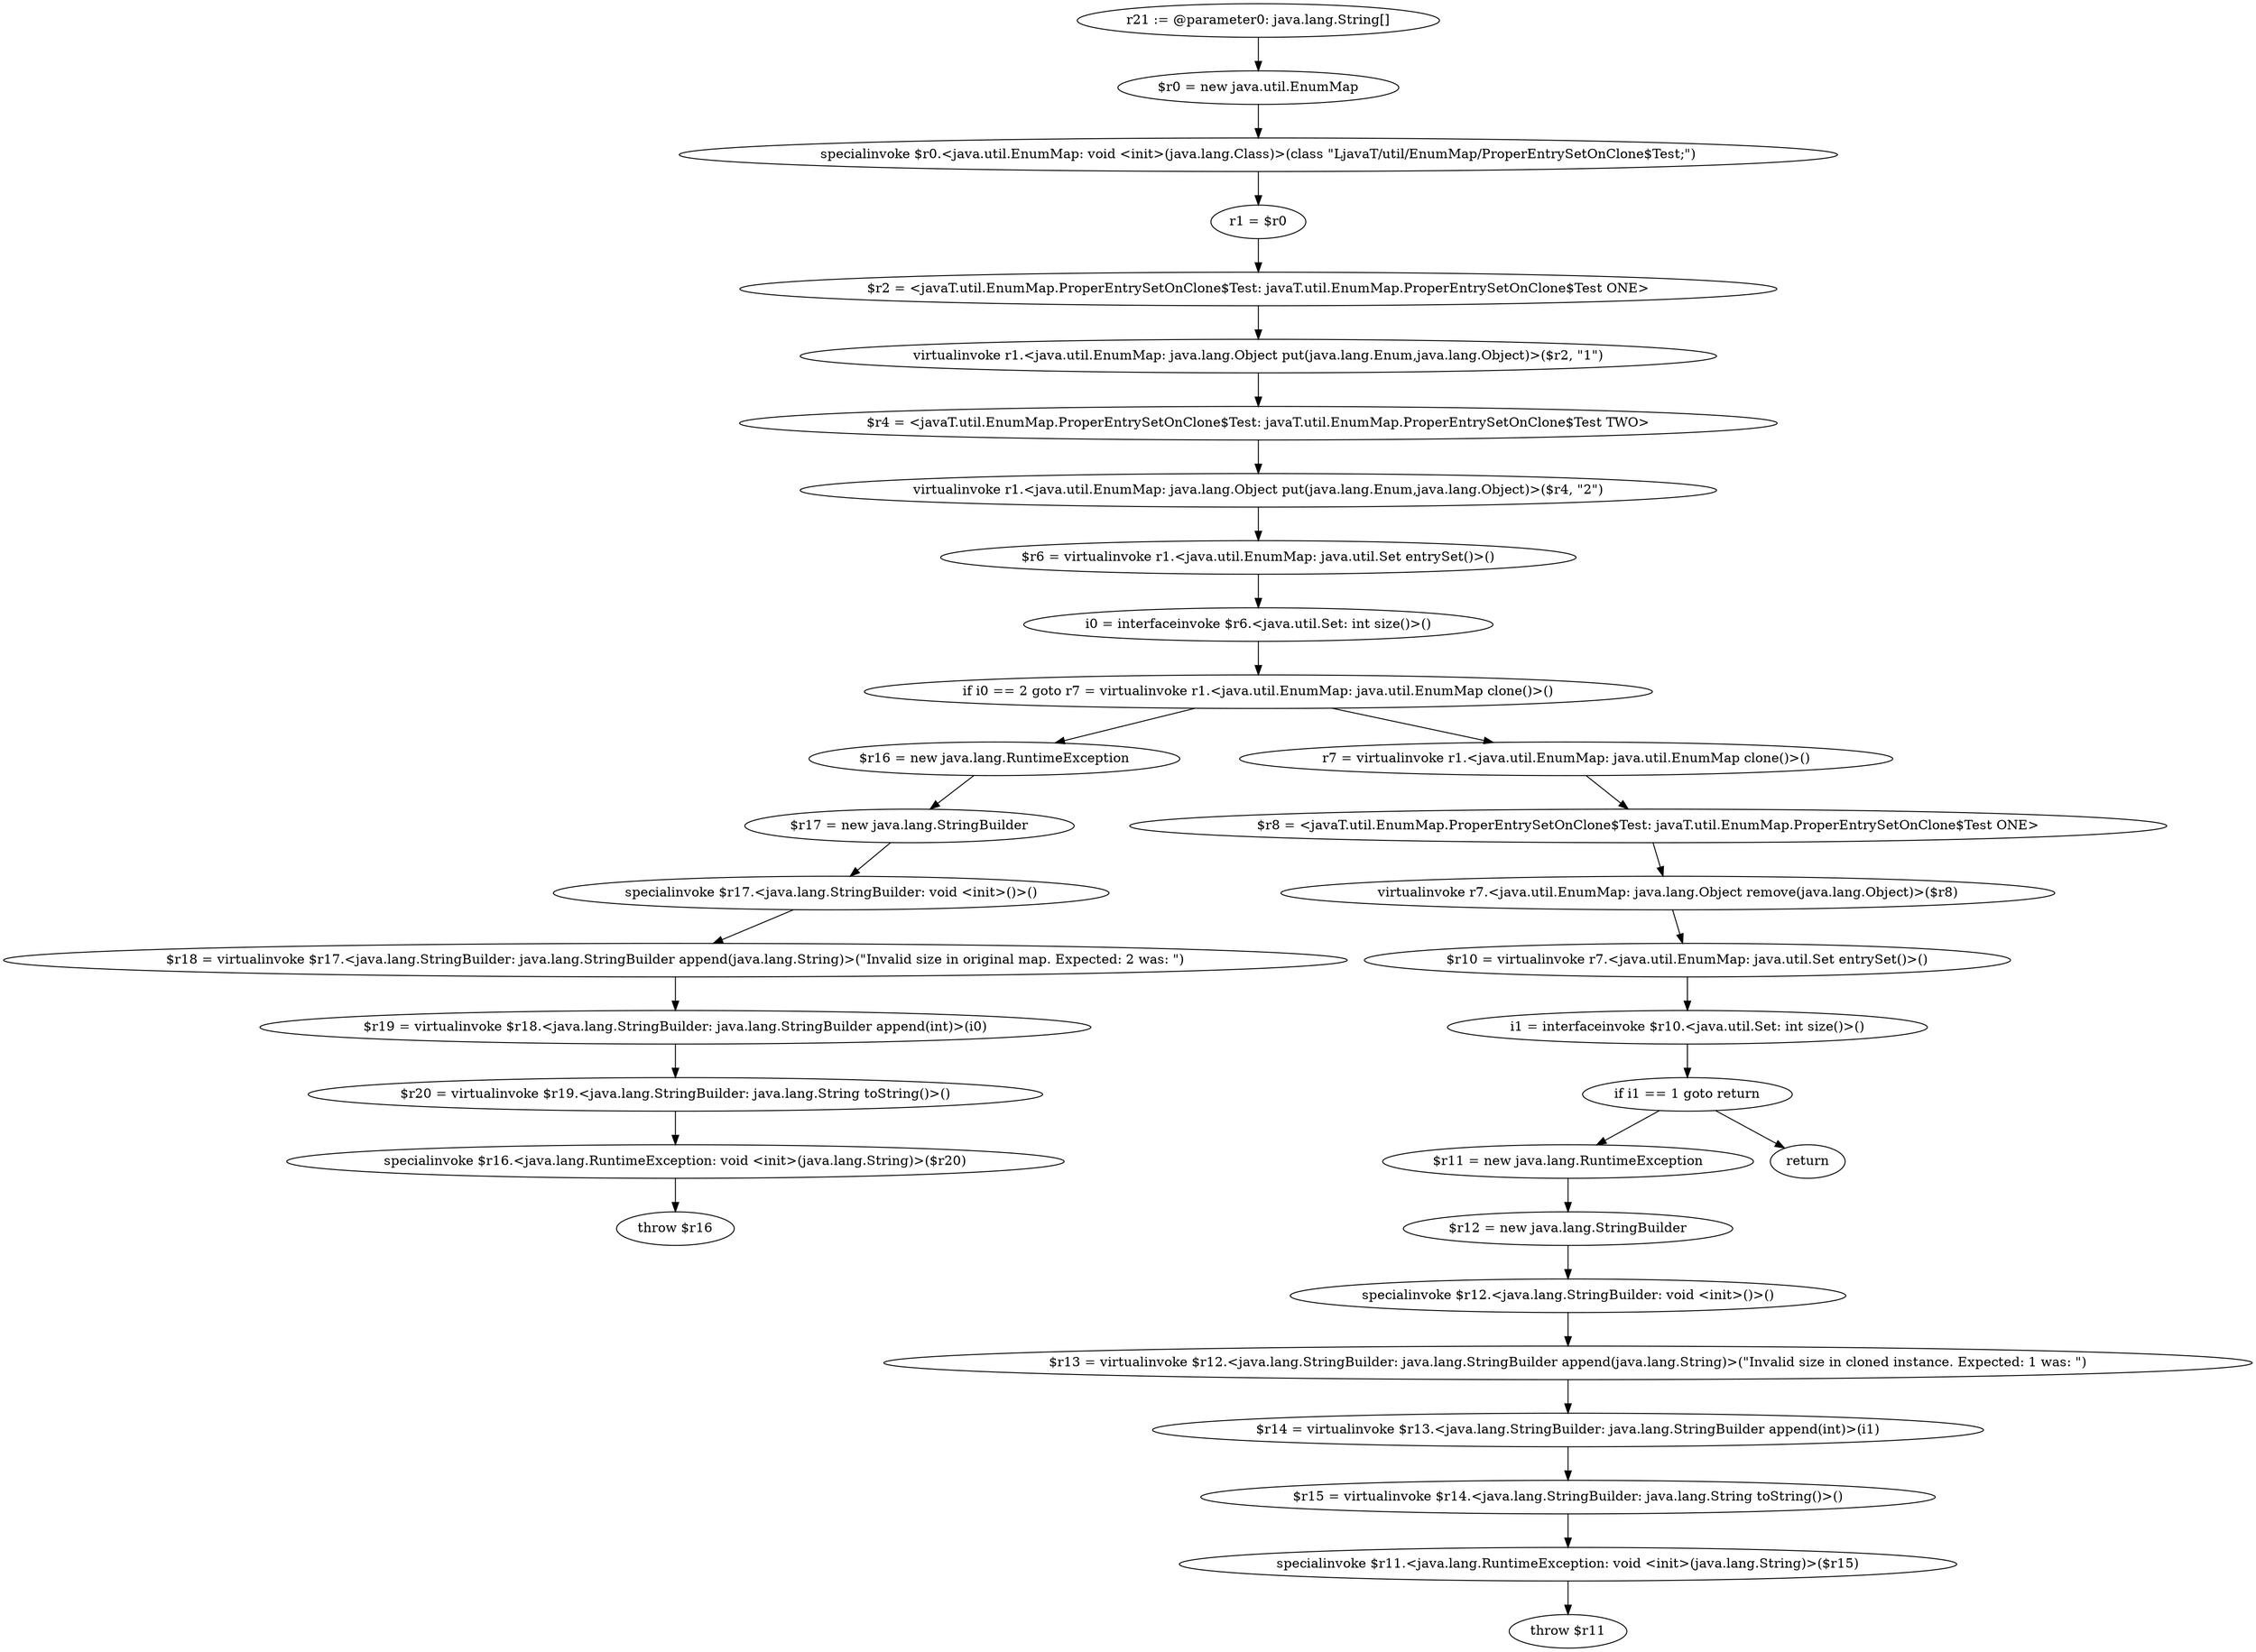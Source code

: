 digraph "unitGraph" {
    "r21 := @parameter0: java.lang.String[]"
    "$r0 = new java.util.EnumMap"
    "specialinvoke $r0.<java.util.EnumMap: void <init>(java.lang.Class)>(class \"LjavaT/util/EnumMap/ProperEntrySetOnClone$Test;\")"
    "r1 = $r0"
    "$r2 = <javaT.util.EnumMap.ProperEntrySetOnClone$Test: javaT.util.EnumMap.ProperEntrySetOnClone$Test ONE>"
    "virtualinvoke r1.<java.util.EnumMap: java.lang.Object put(java.lang.Enum,java.lang.Object)>($r2, \"1\")"
    "$r4 = <javaT.util.EnumMap.ProperEntrySetOnClone$Test: javaT.util.EnumMap.ProperEntrySetOnClone$Test TWO>"
    "virtualinvoke r1.<java.util.EnumMap: java.lang.Object put(java.lang.Enum,java.lang.Object)>($r4, \"2\")"
    "$r6 = virtualinvoke r1.<java.util.EnumMap: java.util.Set entrySet()>()"
    "i0 = interfaceinvoke $r6.<java.util.Set: int size()>()"
    "if i0 == 2 goto r7 = virtualinvoke r1.<java.util.EnumMap: java.util.EnumMap clone()>()"
    "$r16 = new java.lang.RuntimeException"
    "$r17 = new java.lang.StringBuilder"
    "specialinvoke $r17.<java.lang.StringBuilder: void <init>()>()"
    "$r18 = virtualinvoke $r17.<java.lang.StringBuilder: java.lang.StringBuilder append(java.lang.String)>(\"Invalid size in original map. Expected: 2 was: \")"
    "$r19 = virtualinvoke $r18.<java.lang.StringBuilder: java.lang.StringBuilder append(int)>(i0)"
    "$r20 = virtualinvoke $r19.<java.lang.StringBuilder: java.lang.String toString()>()"
    "specialinvoke $r16.<java.lang.RuntimeException: void <init>(java.lang.String)>($r20)"
    "throw $r16"
    "r7 = virtualinvoke r1.<java.util.EnumMap: java.util.EnumMap clone()>()"
    "$r8 = <javaT.util.EnumMap.ProperEntrySetOnClone$Test: javaT.util.EnumMap.ProperEntrySetOnClone$Test ONE>"
    "virtualinvoke r7.<java.util.EnumMap: java.lang.Object remove(java.lang.Object)>($r8)"
    "$r10 = virtualinvoke r7.<java.util.EnumMap: java.util.Set entrySet()>()"
    "i1 = interfaceinvoke $r10.<java.util.Set: int size()>()"
    "if i1 == 1 goto return"
    "$r11 = new java.lang.RuntimeException"
    "$r12 = new java.lang.StringBuilder"
    "specialinvoke $r12.<java.lang.StringBuilder: void <init>()>()"
    "$r13 = virtualinvoke $r12.<java.lang.StringBuilder: java.lang.StringBuilder append(java.lang.String)>(\"Invalid size in cloned instance. Expected: 1 was: \")"
    "$r14 = virtualinvoke $r13.<java.lang.StringBuilder: java.lang.StringBuilder append(int)>(i1)"
    "$r15 = virtualinvoke $r14.<java.lang.StringBuilder: java.lang.String toString()>()"
    "specialinvoke $r11.<java.lang.RuntimeException: void <init>(java.lang.String)>($r15)"
    "throw $r11"
    "return"
    "r21 := @parameter0: java.lang.String[]"->"$r0 = new java.util.EnumMap";
    "$r0 = new java.util.EnumMap"->"specialinvoke $r0.<java.util.EnumMap: void <init>(java.lang.Class)>(class \"LjavaT/util/EnumMap/ProperEntrySetOnClone$Test;\")";
    "specialinvoke $r0.<java.util.EnumMap: void <init>(java.lang.Class)>(class \"LjavaT/util/EnumMap/ProperEntrySetOnClone$Test;\")"->"r1 = $r0";
    "r1 = $r0"->"$r2 = <javaT.util.EnumMap.ProperEntrySetOnClone$Test: javaT.util.EnumMap.ProperEntrySetOnClone$Test ONE>";
    "$r2 = <javaT.util.EnumMap.ProperEntrySetOnClone$Test: javaT.util.EnumMap.ProperEntrySetOnClone$Test ONE>"->"virtualinvoke r1.<java.util.EnumMap: java.lang.Object put(java.lang.Enum,java.lang.Object)>($r2, \"1\")";
    "virtualinvoke r1.<java.util.EnumMap: java.lang.Object put(java.lang.Enum,java.lang.Object)>($r2, \"1\")"->"$r4 = <javaT.util.EnumMap.ProperEntrySetOnClone$Test: javaT.util.EnumMap.ProperEntrySetOnClone$Test TWO>";
    "$r4 = <javaT.util.EnumMap.ProperEntrySetOnClone$Test: javaT.util.EnumMap.ProperEntrySetOnClone$Test TWO>"->"virtualinvoke r1.<java.util.EnumMap: java.lang.Object put(java.lang.Enum,java.lang.Object)>($r4, \"2\")";
    "virtualinvoke r1.<java.util.EnumMap: java.lang.Object put(java.lang.Enum,java.lang.Object)>($r4, \"2\")"->"$r6 = virtualinvoke r1.<java.util.EnumMap: java.util.Set entrySet()>()";
    "$r6 = virtualinvoke r1.<java.util.EnumMap: java.util.Set entrySet()>()"->"i0 = interfaceinvoke $r6.<java.util.Set: int size()>()";
    "i0 = interfaceinvoke $r6.<java.util.Set: int size()>()"->"if i0 == 2 goto r7 = virtualinvoke r1.<java.util.EnumMap: java.util.EnumMap clone()>()";
    "if i0 == 2 goto r7 = virtualinvoke r1.<java.util.EnumMap: java.util.EnumMap clone()>()"->"$r16 = new java.lang.RuntimeException";
    "if i0 == 2 goto r7 = virtualinvoke r1.<java.util.EnumMap: java.util.EnumMap clone()>()"->"r7 = virtualinvoke r1.<java.util.EnumMap: java.util.EnumMap clone()>()";
    "$r16 = new java.lang.RuntimeException"->"$r17 = new java.lang.StringBuilder";
    "$r17 = new java.lang.StringBuilder"->"specialinvoke $r17.<java.lang.StringBuilder: void <init>()>()";
    "specialinvoke $r17.<java.lang.StringBuilder: void <init>()>()"->"$r18 = virtualinvoke $r17.<java.lang.StringBuilder: java.lang.StringBuilder append(java.lang.String)>(\"Invalid size in original map. Expected: 2 was: \")";
    "$r18 = virtualinvoke $r17.<java.lang.StringBuilder: java.lang.StringBuilder append(java.lang.String)>(\"Invalid size in original map. Expected: 2 was: \")"->"$r19 = virtualinvoke $r18.<java.lang.StringBuilder: java.lang.StringBuilder append(int)>(i0)";
    "$r19 = virtualinvoke $r18.<java.lang.StringBuilder: java.lang.StringBuilder append(int)>(i0)"->"$r20 = virtualinvoke $r19.<java.lang.StringBuilder: java.lang.String toString()>()";
    "$r20 = virtualinvoke $r19.<java.lang.StringBuilder: java.lang.String toString()>()"->"specialinvoke $r16.<java.lang.RuntimeException: void <init>(java.lang.String)>($r20)";
    "specialinvoke $r16.<java.lang.RuntimeException: void <init>(java.lang.String)>($r20)"->"throw $r16";
    "r7 = virtualinvoke r1.<java.util.EnumMap: java.util.EnumMap clone()>()"->"$r8 = <javaT.util.EnumMap.ProperEntrySetOnClone$Test: javaT.util.EnumMap.ProperEntrySetOnClone$Test ONE>";
    "$r8 = <javaT.util.EnumMap.ProperEntrySetOnClone$Test: javaT.util.EnumMap.ProperEntrySetOnClone$Test ONE>"->"virtualinvoke r7.<java.util.EnumMap: java.lang.Object remove(java.lang.Object)>($r8)";
    "virtualinvoke r7.<java.util.EnumMap: java.lang.Object remove(java.lang.Object)>($r8)"->"$r10 = virtualinvoke r7.<java.util.EnumMap: java.util.Set entrySet()>()";
    "$r10 = virtualinvoke r7.<java.util.EnumMap: java.util.Set entrySet()>()"->"i1 = interfaceinvoke $r10.<java.util.Set: int size()>()";
    "i1 = interfaceinvoke $r10.<java.util.Set: int size()>()"->"if i1 == 1 goto return";
    "if i1 == 1 goto return"->"$r11 = new java.lang.RuntimeException";
    "if i1 == 1 goto return"->"return";
    "$r11 = new java.lang.RuntimeException"->"$r12 = new java.lang.StringBuilder";
    "$r12 = new java.lang.StringBuilder"->"specialinvoke $r12.<java.lang.StringBuilder: void <init>()>()";
    "specialinvoke $r12.<java.lang.StringBuilder: void <init>()>()"->"$r13 = virtualinvoke $r12.<java.lang.StringBuilder: java.lang.StringBuilder append(java.lang.String)>(\"Invalid size in cloned instance. Expected: 1 was: \")";
    "$r13 = virtualinvoke $r12.<java.lang.StringBuilder: java.lang.StringBuilder append(java.lang.String)>(\"Invalid size in cloned instance. Expected: 1 was: \")"->"$r14 = virtualinvoke $r13.<java.lang.StringBuilder: java.lang.StringBuilder append(int)>(i1)";
    "$r14 = virtualinvoke $r13.<java.lang.StringBuilder: java.lang.StringBuilder append(int)>(i1)"->"$r15 = virtualinvoke $r14.<java.lang.StringBuilder: java.lang.String toString()>()";
    "$r15 = virtualinvoke $r14.<java.lang.StringBuilder: java.lang.String toString()>()"->"specialinvoke $r11.<java.lang.RuntimeException: void <init>(java.lang.String)>($r15)";
    "specialinvoke $r11.<java.lang.RuntimeException: void <init>(java.lang.String)>($r15)"->"throw $r11";
}
